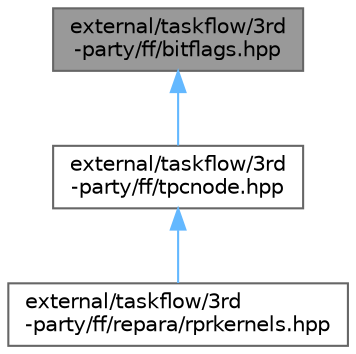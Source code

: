 digraph "external/taskflow/3rd-party/ff/bitflags.hpp"
{
 // LATEX_PDF_SIZE
  bgcolor="transparent";
  edge [fontname=Helvetica,fontsize=10,labelfontname=Helvetica,labelfontsize=10];
  node [fontname=Helvetica,fontsize=10,shape=box,height=0.2,width=0.4];
  Node1 [id="Node000001",label="external/taskflow/3rd\l-party/ff/bitflags.hpp",height=0.2,width=0.4,color="gray40", fillcolor="grey60", style="filled", fontcolor="black",tooltip=" "];
  Node1 -> Node2 [id="edge1_Node000001_Node000002",dir="back",color="steelblue1",style="solid",tooltip=" "];
  Node2 [id="Node000002",label="external/taskflow/3rd\l-party/ff/tpcnode.hpp",height=0.2,width=0.4,color="grey40", fillcolor="white", style="filled",URL="$tpcnode_8hpp.html",tooltip="FastFlow Thread Pool Composer (TPC) interface node"];
  Node2 -> Node3 [id="edge2_Node000002_Node000003",dir="back",color="steelblue1",style="solid",tooltip=" "];
  Node3 [id="Node000003",label="external/taskflow/3rd\l-party/ff/repara/rprkernels.hpp",height=0.2,width=0.4,color="grey40", fillcolor="white", style="filled",URL="$rprkernels_8hpp.html",tooltip=" "];
}
